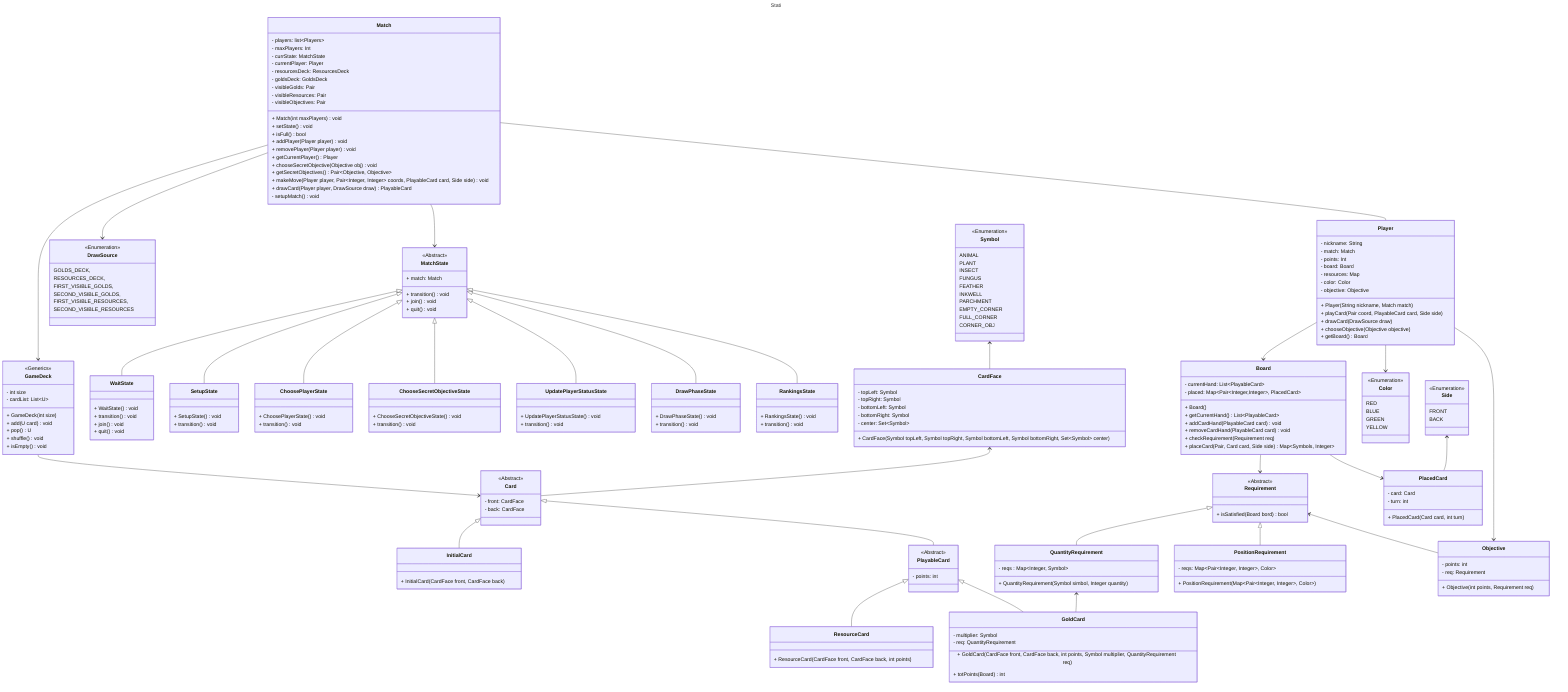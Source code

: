 ---
title: Stati
---
classDiagram
    Match --> GameDeck
    Match --> MatchState
    Match --> DrawSource
    Match -- Player
    MatchState <|-- WaitState
    MatchState <|-- SetupState
    MatchState <|-- ChoosePlayerState
    MatchState <|-- ChooseSecretObjectiveState
    MatchState <|-- UpdatePlayerStatusState
    MatchState <|-- DrawPhaseState
    MatchState <|-- RankingsState

    Card <|-- InitialCard
    Card <|-- PlayableCard
    GameDeck --> Card
    PlayableCard <|-- ResourceCard
    PlayableCard <|-- GoldCard

    Requirement <|-- QuantityRequirement
    Requirement <|-- PositionRequirement
    Requirement <-- Objective
    QuantityRequirement <-- GoldCard

    Board --> PlacedCard
    Player --> Board
    Player --> Objective
    CardFace <-- Card
    Symbol <-- CardFace
    Player --> Color
    Board --> Requirement
    %%Side <-- Player
    %%Side <-- Match
    Side <-- PlacedCard
    %%Symbol <-- GoldCard
    %% DrawSource <-- Player



    class Symbol {
        <<Enumeration>>
        ANIMAL
        PLANT
        INSECT
        FUNGUS
        FEATHER
        INKWELL
        PARCHMENT
        EMPTY_CORNER
        FULL_CORNER
        CORNER_OBJ
    }

    class CardFace {
        - topLeft: Symbol
        - topRight: Symbol
        - bottomLeft: Symbol
        - bottomRight: Symbol
        - center: Set~Symbol~
        + CardFace(Symbol topLeft, Symbol topRight, Symbol bottomLeft, Symbol bottomRight, Set~Symbol~ center)
    }

    class Card {
        <<Abstract>>
        - front: CardFace
        - back: CardFace
    }

    class PlayableCard {
        <<Abstract>>
        - points: int
    }

    class InitialCard {
        + InitialCard(CardFace front, CardFace back)
    }

    class ResourceCard {
        + ResourceCard(CardFace front, CardFace back, int points)
    }

    class GoldCard {
        - multiplier: Symbol
        - req: QuantityRequirement
        + GoldCard(CardFace front, CardFace back, int points, Symbol multiplier, QuantityRequirement req)
        + totPoints(Board) int
    }

    class Requirement {
        <<Abstract>>
        + isSatisfied(Board bord) bool
    }

    class QuantityRequirement {
        - reqs : Map~Integer, Symbol~
        + QuantityRequirement(Symbol simbol, Integer quantity)
    }

    class PositionRequirement {
        - reqs: Map&ltPair&ltInteger, Integer&gt, Color&gt
        + PositionRequirement(Map&ltPair&ltInteger, Integer&gt, Color&gt)
    }
    class Objective {
        - points: int
        - req: Requirement
        + Objective(int points, Requirement req)
    }
    class Player {
        - nickname: String
        - match: Match
        - points: Int
        - board: Board
        - resources: Map<Symbol, Integer>
        - color: Color
        - objective: Objective

        + Player(String nickname, Match match)
        + playCard(Pair<Integer, Integer> coord, PlayableCard card, Side side)
        + drawCard(DrawSource draw)
        + chooseObjective(Objective objective)
        + getBoard() Board
    }
    class Color{
        <<Enumeration>>
        RED
        BLUE
        GREEN
        YELLOW
    }
    class Side{
        <<Enumeration>>
        FRONT
        BACK
    }
    class Board {
        - currentHand: List~PlayableCard~
        - placed: Map&ltPair&ltInteger,Integer&gt, PlacedCard&gt

        + Board()
        + getCurrentHand() List~PlayableCard~
        + addCardHand(PlayableCard card) void
        + removeCardHand(PlayableCard card) void
        + checkRequirement(Requirement req)
        + placeCard(Pair<Integer, Integer>, Card card, Side side) Map~Symbols, Integer~
    }
    class PlacedCard {
        - card: Card
        - turn: int
        + PlacedCard(Card card, int turn)
    }

    class Match {
        - players: list~Players~
        - maxPlayers: Int
        - currState: MatchState
        - currentPlayer: Player
        - resourcesDeck: ResourcesDeck
        - goldsDeck: GoldsDeck
        - visibleGolds: Pair<GoldCard, GoldCard>
        - visibleResources: Pair<ResourceCard>
        - visibleObjectives: Pair<Objective, Objective>

        + Match(int maxPlayers) void
        + setState() void
        + isFull() bool
        + addPlayer(Player player) void
        + removePlayer(Player player) void
        + getCurrentPlayer() Player
        + chooseSecretObjective(Objective obj) void
        + getSecretObjectives() Pair~Objective, Objective~
        + makeMove(Player player, Pair~Integer, Integer~ coords, PlayableCard card, Side side) void
        + drawCard(Player player, DrawSource draw) PlayableCard
        - setupMatch() void

    }
    class DrawSource {
        <<Enumeration>>
        GOLDS_DECK,
        RESOURCES_DECK,
        FIRST_VISIBLE_GOLDS,
        SECOND_VISIBLE_GOLDS,
        FIRST_VISIBLE_RESOURCES,
        SECOND_VISIBLE_RESOURCES
    }

    class MatchState {
        <<Abstract>>
        + match: Match
        + transition() void
        + join() void
        + quit() void
    }

    class WaitState{
        + WaitState() void
        + transition() void
        + join() void
        + quit() void
    }
    class SetupState{
        + SetupState() void
        + transition() void

    }
    class ChoosePlayerState {
        + ChoosePlayerState() void
        + transition() void
    }

    class ChooseSecretObjectiveState {
        + ChooseSecretObjectiveState() void
        + transition() void
    }

    class UpdatePlayerStatusState {
        + UpdatePlayerStatusState() void
        + transition() void
    }

    class DrawPhaseState {
        + DrawPhaseState() void
        + transition() void
    }

    class RankingsState{
        + RankingsState() void
        + transition() void
    }


    class GameDeck {
        <<Generics>>
        - int size
        - cardList: List~U~
        + GameDeck(int size)
        + add(U card) void
        + pop() U
        + shuffle() void
        + isEmpty() void
    }